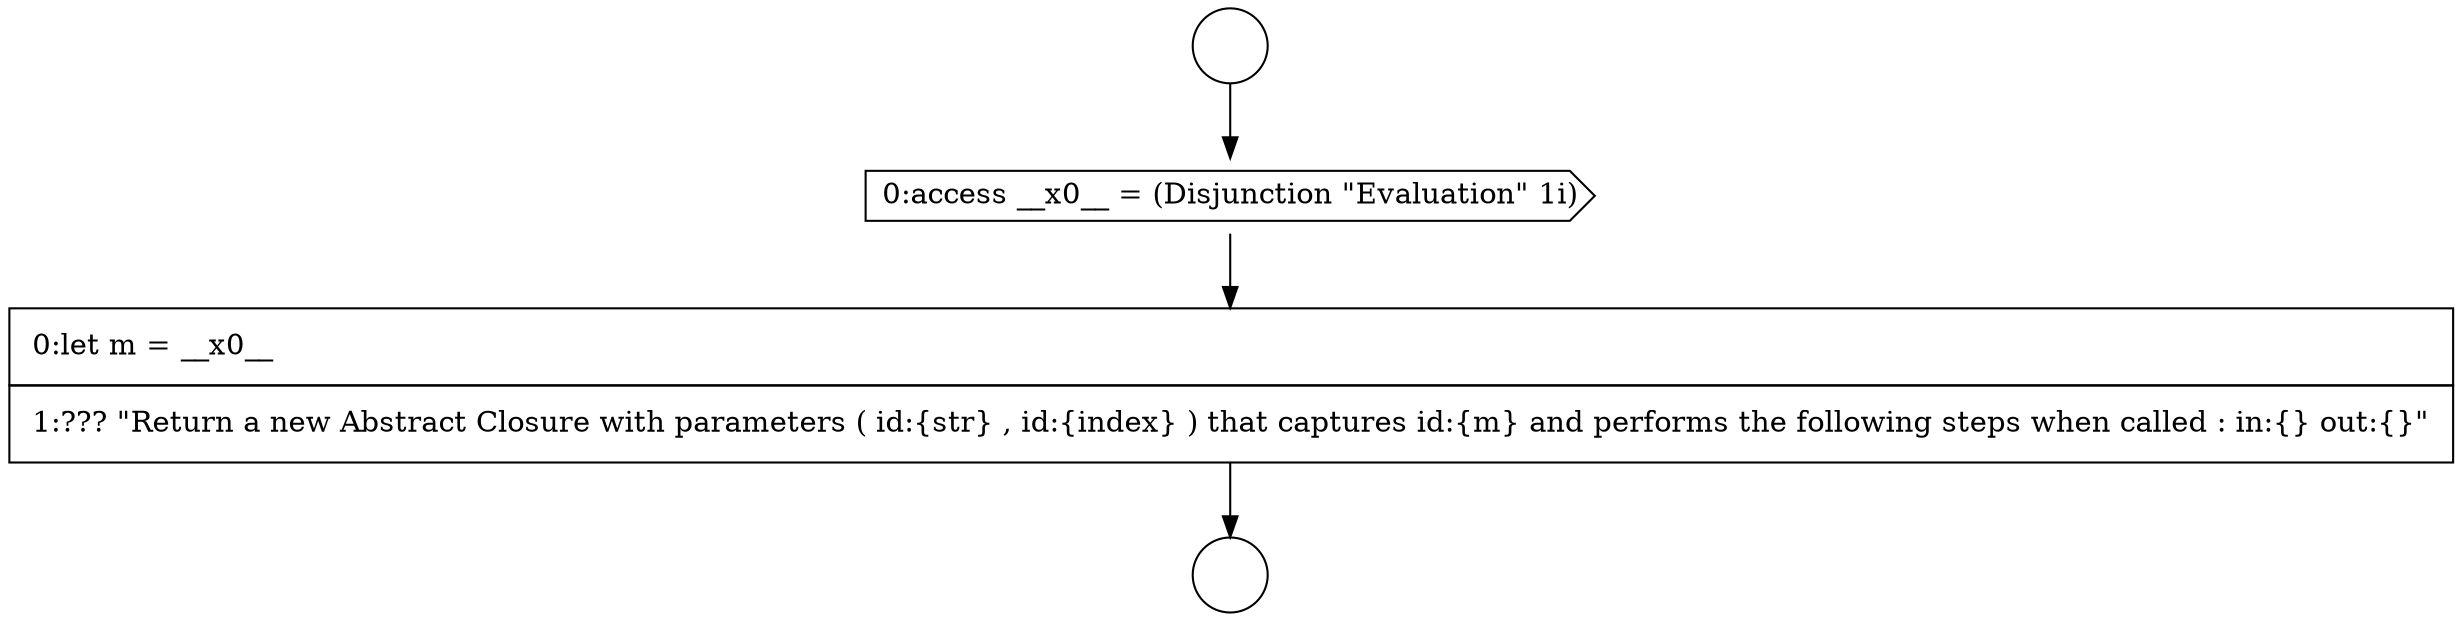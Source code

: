 digraph {
  node14625 [shape=circle label=" " color="black" fillcolor="white" style=filled]
  node14627 [shape=cds, label=<<font color="black">0:access __x0__ = (Disjunction &quot;Evaluation&quot; 1i)</font>> color="black" fillcolor="white" style=filled]
  node14628 [shape=none, margin=0, label=<<font color="black">
    <table border="0" cellborder="1" cellspacing="0" cellpadding="10">
      <tr><td align="left">0:let m = __x0__</td></tr>
      <tr><td align="left">1:??? &quot;Return a new Abstract Closure with parameters ( id:{str} , id:{index} ) that captures id:{m} and performs the following steps when called : in:{} out:{}&quot;</td></tr>
    </table>
  </font>> color="black" fillcolor="white" style=filled]
  node14626 [shape=circle label=" " color="black" fillcolor="white" style=filled]
  node14625 -> node14627 [ color="black"]
  node14627 -> node14628 [ color="black"]
  node14628 -> node14626 [ color="black"]
}
